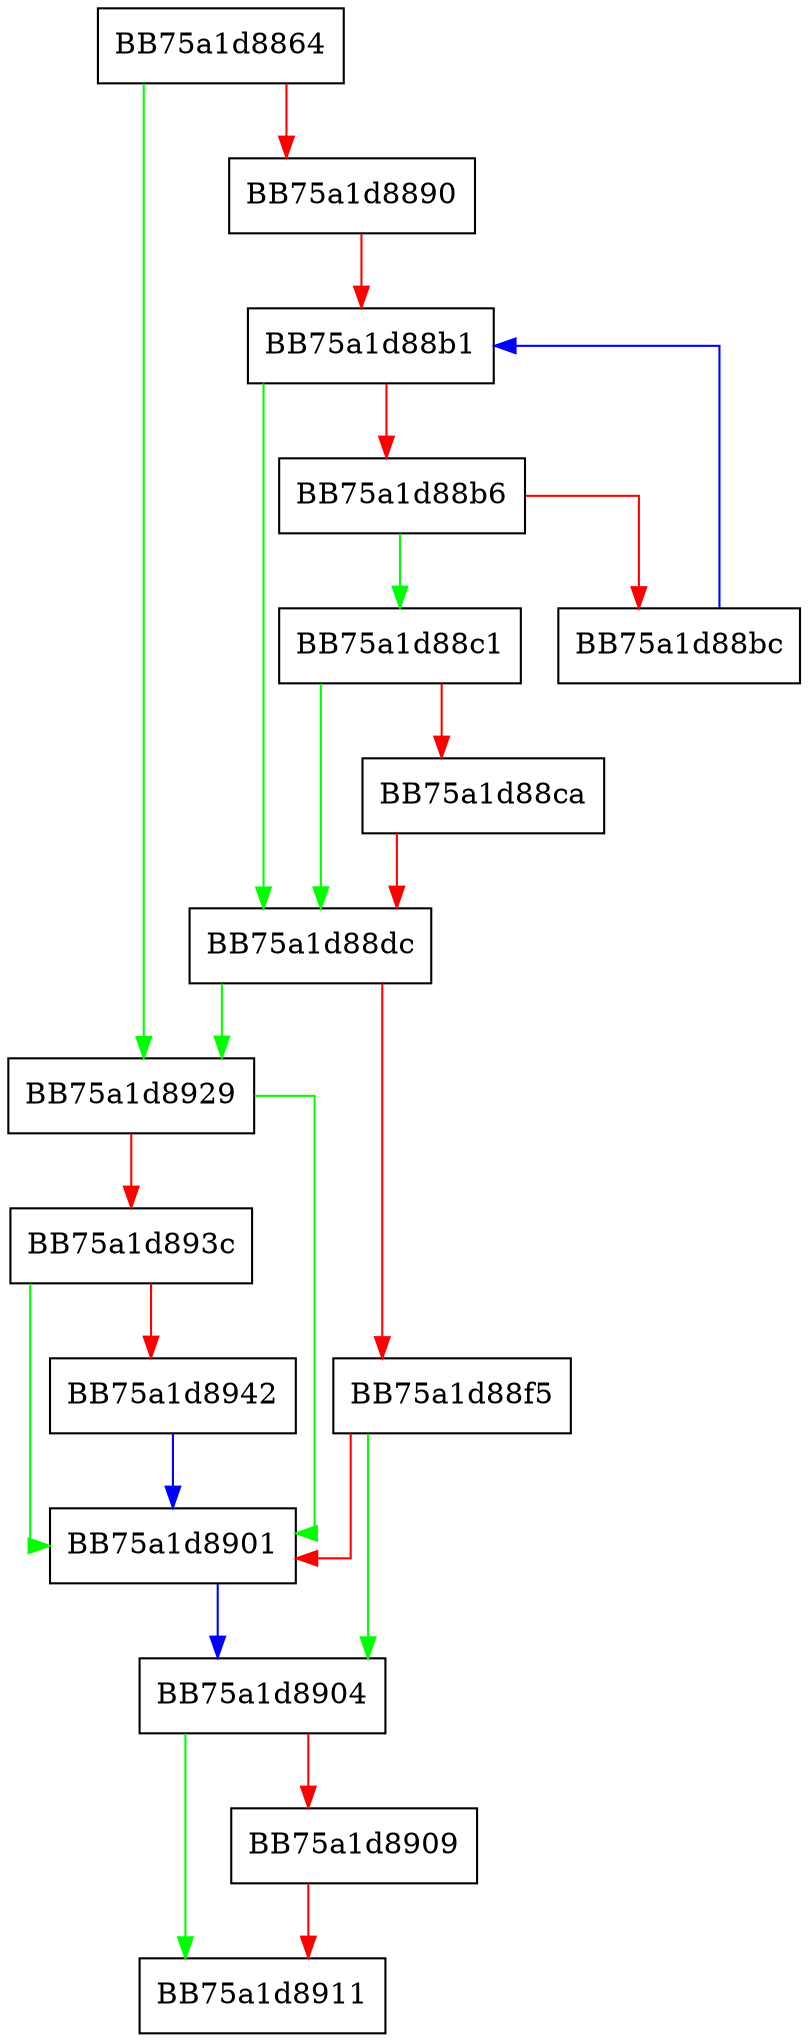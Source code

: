 digraph IsProfileVirtualizable {
  node [shape="box"];
  graph [splines=ortho];
  BB75a1d8864 -> BB75a1d8929 [color="green"];
  BB75a1d8864 -> BB75a1d8890 [color="red"];
  BB75a1d8890 -> BB75a1d88b1 [color="red"];
  BB75a1d88b1 -> BB75a1d88dc [color="green"];
  BB75a1d88b1 -> BB75a1d88b6 [color="red"];
  BB75a1d88b6 -> BB75a1d88c1 [color="green"];
  BB75a1d88b6 -> BB75a1d88bc [color="red"];
  BB75a1d88bc -> BB75a1d88b1 [color="blue"];
  BB75a1d88c1 -> BB75a1d88dc [color="green"];
  BB75a1d88c1 -> BB75a1d88ca [color="red"];
  BB75a1d88ca -> BB75a1d88dc [color="red"];
  BB75a1d88dc -> BB75a1d8929 [color="green"];
  BB75a1d88dc -> BB75a1d88f5 [color="red"];
  BB75a1d88f5 -> BB75a1d8904 [color="green"];
  BB75a1d88f5 -> BB75a1d8901 [color="red"];
  BB75a1d8901 -> BB75a1d8904 [color="blue"];
  BB75a1d8904 -> BB75a1d8911 [color="green"];
  BB75a1d8904 -> BB75a1d8909 [color="red"];
  BB75a1d8909 -> BB75a1d8911 [color="red"];
  BB75a1d8929 -> BB75a1d8901 [color="green"];
  BB75a1d8929 -> BB75a1d893c [color="red"];
  BB75a1d893c -> BB75a1d8901 [color="green"];
  BB75a1d893c -> BB75a1d8942 [color="red"];
  BB75a1d8942 -> BB75a1d8901 [color="blue"];
}